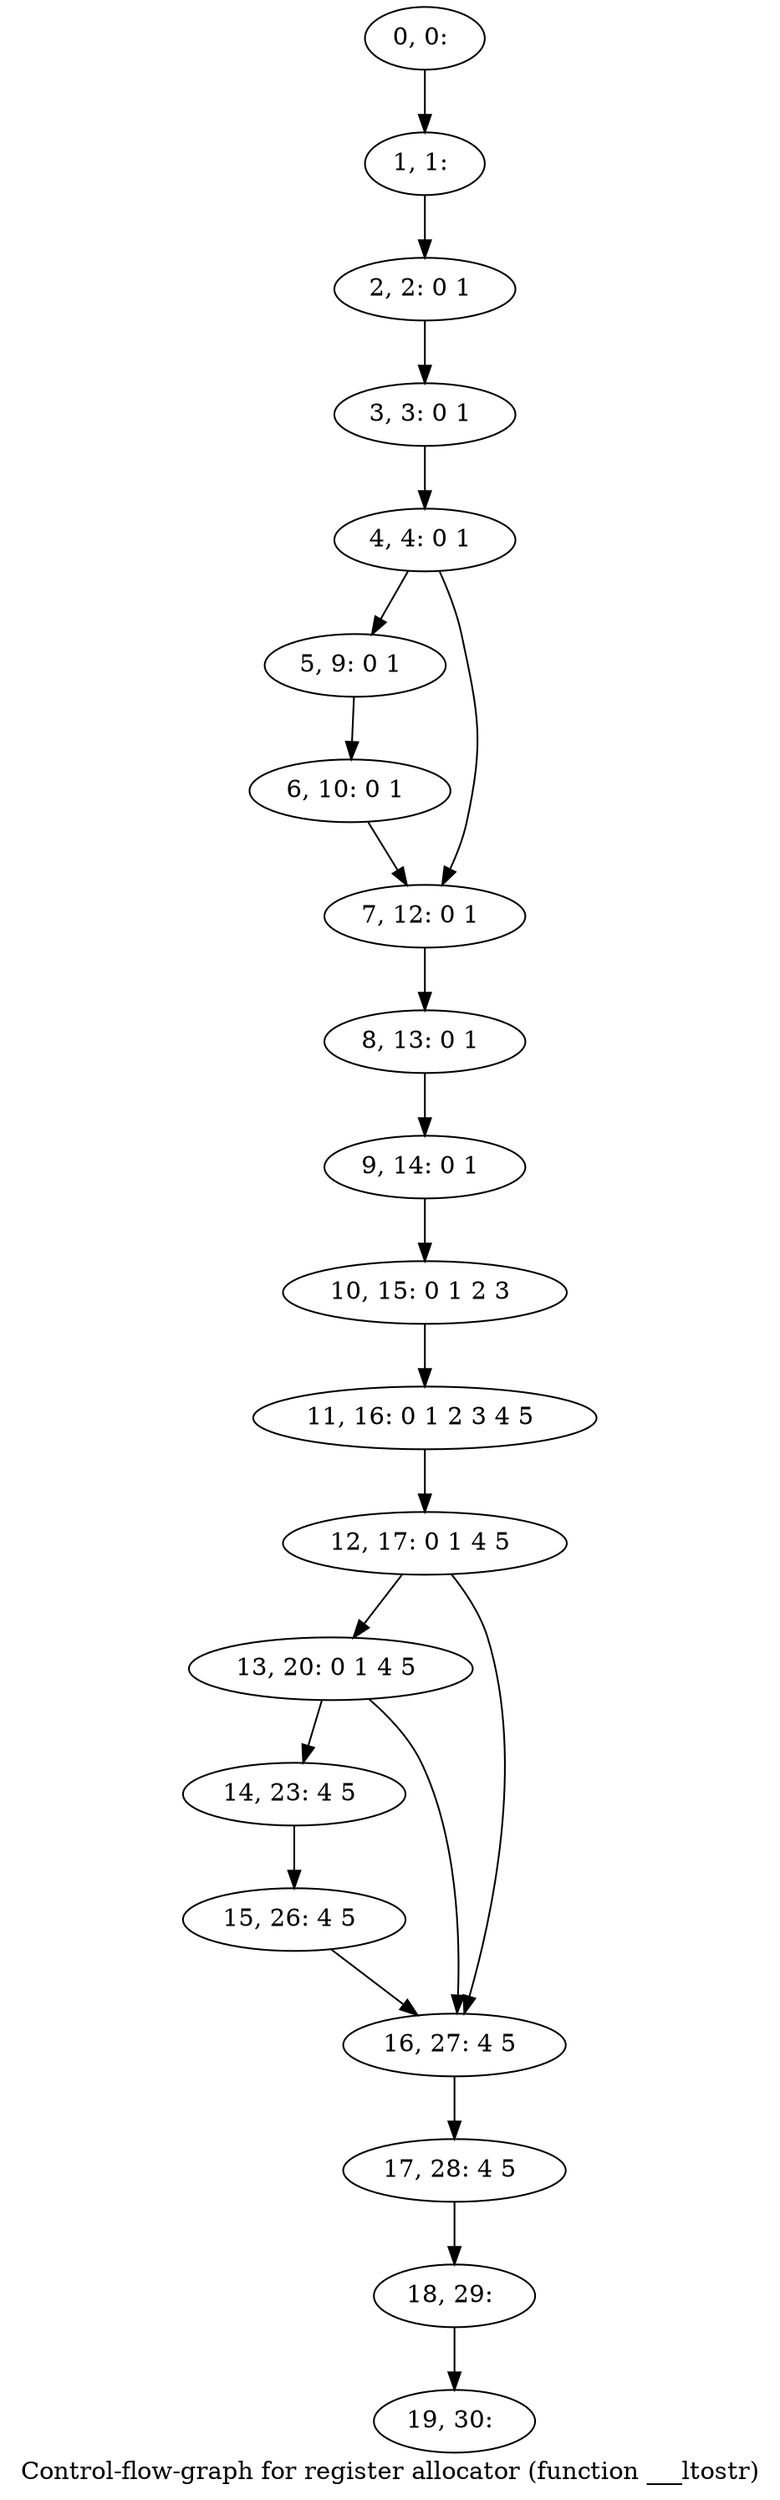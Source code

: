 digraph G {
graph [label="Control-flow-graph for register allocator (function ___ltostr)"]
0[label="0, 0: "];
1[label="1, 1: "];
2[label="2, 2: 0 1 "];
3[label="3, 3: 0 1 "];
4[label="4, 4: 0 1 "];
5[label="5, 9: 0 1 "];
6[label="6, 10: 0 1 "];
7[label="7, 12: 0 1 "];
8[label="8, 13: 0 1 "];
9[label="9, 14: 0 1 "];
10[label="10, 15: 0 1 2 3 "];
11[label="11, 16: 0 1 2 3 4 5 "];
12[label="12, 17: 0 1 4 5 "];
13[label="13, 20: 0 1 4 5 "];
14[label="14, 23: 4 5 "];
15[label="15, 26: 4 5 "];
16[label="16, 27: 4 5 "];
17[label="17, 28: 4 5 "];
18[label="18, 29: "];
19[label="19, 30: "];
0->1 ;
1->2 ;
2->3 ;
3->4 ;
4->5 ;
4->7 ;
5->6 ;
6->7 ;
7->8 ;
8->9 ;
9->10 ;
10->11 ;
11->12 ;
12->13 ;
12->16 ;
13->14 ;
13->16 ;
14->15 ;
15->16 ;
16->17 ;
17->18 ;
18->19 ;
}
